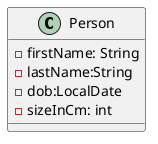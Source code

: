 @startuml

class Person {
  -firstName: String
  -lastName:String
  -dob:LocalDate
  -sizeInCm: int
}

@enduml
